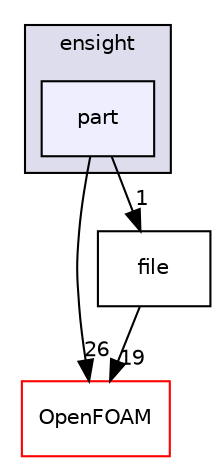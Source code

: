 digraph "src/fileFormats/ensight/part" {
  bgcolor=transparent;
  compound=true
  node [ fontsize="10", fontname="Helvetica"];
  edge [ labelfontsize="10", labelfontname="Helvetica"];
  subgraph clusterdir_96586e5e3382cdca7ec33a231393ed79 {
    graph [ bgcolor="#ddddee", pencolor="black", label="ensight" fontname="Helvetica", fontsize="10", URL="dir_96586e5e3382cdca7ec33a231393ed79.html"]
  dir_e4f2c97cd698c11f1df91570802845fc [shape=box, label="part", style="filled", fillcolor="#eeeeff", pencolor="black", URL="dir_e4f2c97cd698c11f1df91570802845fc.html"];
  }
  dir_c5473ff19b20e6ec4dfe5c310b3778a8 [shape=box label="OpenFOAM" color="red" URL="dir_c5473ff19b20e6ec4dfe5c310b3778a8.html"];
  dir_73db43ae4b4052b75a0d727ec8e506dc [shape=box label="file" URL="dir_73db43ae4b4052b75a0d727ec8e506dc.html"];
  dir_e4f2c97cd698c11f1df91570802845fc->dir_c5473ff19b20e6ec4dfe5c310b3778a8 [headlabel="26", labeldistance=1.5 headhref="dir_000689_002151.html"];
  dir_e4f2c97cd698c11f1df91570802845fc->dir_73db43ae4b4052b75a0d727ec8e506dc [headlabel="1", labeldistance=1.5 headhref="dir_000689_000686.html"];
  dir_73db43ae4b4052b75a0d727ec8e506dc->dir_c5473ff19b20e6ec4dfe5c310b3778a8 [headlabel="19", labeldistance=1.5 headhref="dir_000686_002151.html"];
}
